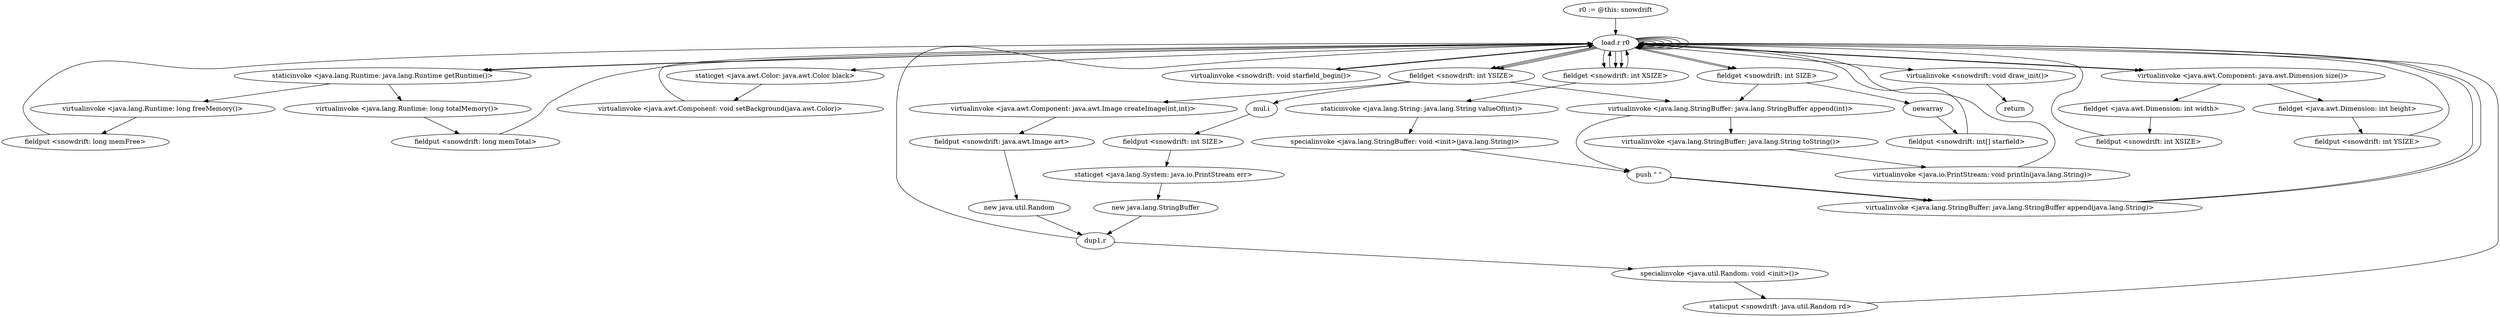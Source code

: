 digraph "" {
    "r0 := @this: snowdrift"
    "load.r r0"
    "r0 := @this: snowdrift"->"load.r r0";
    "staticinvoke <java.lang.Runtime: java.lang.Runtime getRuntime()>"
    "load.r r0"->"staticinvoke <java.lang.Runtime: java.lang.Runtime getRuntime()>";
    "virtualinvoke <java.lang.Runtime: long freeMemory()>"
    "staticinvoke <java.lang.Runtime: java.lang.Runtime getRuntime()>"->"virtualinvoke <java.lang.Runtime: long freeMemory()>";
    "fieldput <snowdrift: long memFree>"
    "virtualinvoke <java.lang.Runtime: long freeMemory()>"->"fieldput <snowdrift: long memFree>";
    "fieldput <snowdrift: long memFree>"->"load.r r0";
    "load.r r0"->"staticinvoke <java.lang.Runtime: java.lang.Runtime getRuntime()>";
    "virtualinvoke <java.lang.Runtime: long totalMemory()>"
    "staticinvoke <java.lang.Runtime: java.lang.Runtime getRuntime()>"->"virtualinvoke <java.lang.Runtime: long totalMemory()>";
    "fieldput <snowdrift: long memTotal>"
    "virtualinvoke <java.lang.Runtime: long totalMemory()>"->"fieldput <snowdrift: long memTotal>";
    "fieldput <snowdrift: long memTotal>"->"load.r r0";
    "staticget <java.awt.Color: java.awt.Color black>"
    "load.r r0"->"staticget <java.awt.Color: java.awt.Color black>";
    "virtualinvoke <java.awt.Component: void setBackground(java.awt.Color)>"
    "staticget <java.awt.Color: java.awt.Color black>"->"virtualinvoke <java.awt.Component: void setBackground(java.awt.Color)>";
    "virtualinvoke <java.awt.Component: void setBackground(java.awt.Color)>"->"load.r r0";
    "load.r r0"->"load.r r0";
    "virtualinvoke <java.awt.Component: java.awt.Dimension size()>"
    "load.r r0"->"virtualinvoke <java.awt.Component: java.awt.Dimension size()>";
    "fieldget <java.awt.Dimension: int width>"
    "virtualinvoke <java.awt.Component: java.awt.Dimension size()>"->"fieldget <java.awt.Dimension: int width>";
    "fieldput <snowdrift: int XSIZE>"
    "fieldget <java.awt.Dimension: int width>"->"fieldput <snowdrift: int XSIZE>";
    "fieldput <snowdrift: int XSIZE>"->"load.r r0";
    "load.r r0"->"load.r r0";
    "load.r r0"->"virtualinvoke <java.awt.Component: java.awt.Dimension size()>";
    "fieldget <java.awt.Dimension: int height>"
    "virtualinvoke <java.awt.Component: java.awt.Dimension size()>"->"fieldget <java.awt.Dimension: int height>";
    "fieldput <snowdrift: int YSIZE>"
    "fieldget <java.awt.Dimension: int height>"->"fieldput <snowdrift: int YSIZE>";
    "fieldput <snowdrift: int YSIZE>"->"load.r r0";
    "load.r r0"->"load.r r0";
    "fieldget <snowdrift: int XSIZE>"
    "load.r r0"->"fieldget <snowdrift: int XSIZE>";
    "fieldget <snowdrift: int XSIZE>"->"load.r r0";
    "fieldget <snowdrift: int YSIZE>"
    "load.r r0"->"fieldget <snowdrift: int YSIZE>";
    "mul.i"
    "fieldget <snowdrift: int YSIZE>"->"mul.i";
    "fieldput <snowdrift: int SIZE>"
    "mul.i"->"fieldput <snowdrift: int SIZE>";
    "staticget <java.lang.System: java.io.PrintStream err>"
    "fieldput <snowdrift: int SIZE>"->"staticget <java.lang.System: java.io.PrintStream err>";
    "new java.lang.StringBuffer"
    "staticget <java.lang.System: java.io.PrintStream err>"->"new java.lang.StringBuffer";
    "dup1.r"
    "new java.lang.StringBuffer"->"dup1.r";
    "dup1.r"->"load.r r0";
    "load.r r0"->"fieldget <snowdrift: int XSIZE>";
    "staticinvoke <java.lang.String: java.lang.String valueOf(int)>"
    "fieldget <snowdrift: int XSIZE>"->"staticinvoke <java.lang.String: java.lang.String valueOf(int)>";
    "specialinvoke <java.lang.StringBuffer: void <init>(java.lang.String)>"
    "staticinvoke <java.lang.String: java.lang.String valueOf(int)>"->"specialinvoke <java.lang.StringBuffer: void <init>(java.lang.String)>";
    "push \" \""
    "specialinvoke <java.lang.StringBuffer: void <init>(java.lang.String)>"->"push \" \"";
    "virtualinvoke <java.lang.StringBuffer: java.lang.StringBuffer append(java.lang.String)>"
    "push \" \""->"virtualinvoke <java.lang.StringBuffer: java.lang.StringBuffer append(java.lang.String)>";
    "virtualinvoke <java.lang.StringBuffer: java.lang.StringBuffer append(java.lang.String)>"->"load.r r0";
    "load.r r0"->"fieldget <snowdrift: int YSIZE>";
    "virtualinvoke <java.lang.StringBuffer: java.lang.StringBuffer append(int)>"
    "fieldget <snowdrift: int YSIZE>"->"virtualinvoke <java.lang.StringBuffer: java.lang.StringBuffer append(int)>";
    "virtualinvoke <java.lang.StringBuffer: java.lang.StringBuffer append(int)>"->"push \" \"";
    "push \" \""->"virtualinvoke <java.lang.StringBuffer: java.lang.StringBuffer append(java.lang.String)>";
    "virtualinvoke <java.lang.StringBuffer: java.lang.StringBuffer append(java.lang.String)>"->"load.r r0";
    "fieldget <snowdrift: int SIZE>"
    "load.r r0"->"fieldget <snowdrift: int SIZE>";
    "fieldget <snowdrift: int SIZE>"->"virtualinvoke <java.lang.StringBuffer: java.lang.StringBuffer append(int)>";
    "virtualinvoke <java.lang.StringBuffer: java.lang.String toString()>"
    "virtualinvoke <java.lang.StringBuffer: java.lang.StringBuffer append(int)>"->"virtualinvoke <java.lang.StringBuffer: java.lang.String toString()>";
    "virtualinvoke <java.io.PrintStream: void println(java.lang.String)>"
    "virtualinvoke <java.lang.StringBuffer: java.lang.String toString()>"->"virtualinvoke <java.io.PrintStream: void println(java.lang.String)>";
    "virtualinvoke <java.io.PrintStream: void println(java.lang.String)>"->"load.r r0";
    "load.r r0"->"load.r r0";
    "load.r r0"->"fieldget <snowdrift: int SIZE>";
    "newarray"
    "fieldget <snowdrift: int SIZE>"->"newarray";
    "fieldput <snowdrift: int[] starfield>"
    "newarray"->"fieldput <snowdrift: int[] starfield>";
    "fieldput <snowdrift: int[] starfield>"->"load.r r0";
    "load.r r0"->"load.r r0";
    "load.r r0"->"load.r r0";
    "load.r r0"->"fieldget <snowdrift: int XSIZE>";
    "fieldget <snowdrift: int XSIZE>"->"load.r r0";
    "load.r r0"->"fieldget <snowdrift: int YSIZE>";
    "virtualinvoke <java.awt.Component: java.awt.Image createImage(int,int)>"
    "fieldget <snowdrift: int YSIZE>"->"virtualinvoke <java.awt.Component: java.awt.Image createImage(int,int)>";
    "fieldput <snowdrift: java.awt.Image art>"
    "virtualinvoke <java.awt.Component: java.awt.Image createImage(int,int)>"->"fieldput <snowdrift: java.awt.Image art>";
    "new java.util.Random"
    "fieldput <snowdrift: java.awt.Image art>"->"new java.util.Random";
    "new java.util.Random"->"dup1.r";
    "specialinvoke <java.util.Random: void <init>()>"
    "dup1.r"->"specialinvoke <java.util.Random: void <init>()>";
    "staticput <snowdrift: java.util.Random rd>"
    "specialinvoke <java.util.Random: void <init>()>"->"staticput <snowdrift: java.util.Random rd>";
    "staticput <snowdrift: java.util.Random rd>"->"load.r r0";
    "virtualinvoke <snowdrift: void starfield_begin()>"
    "load.r r0"->"virtualinvoke <snowdrift: void starfield_begin()>";
    "virtualinvoke <snowdrift: void starfield_begin()>"->"load.r r0";
    "virtualinvoke <snowdrift: void draw_init()>"
    "load.r r0"->"virtualinvoke <snowdrift: void draw_init()>";
    "return"
    "virtualinvoke <snowdrift: void draw_init()>"->"return";
}
